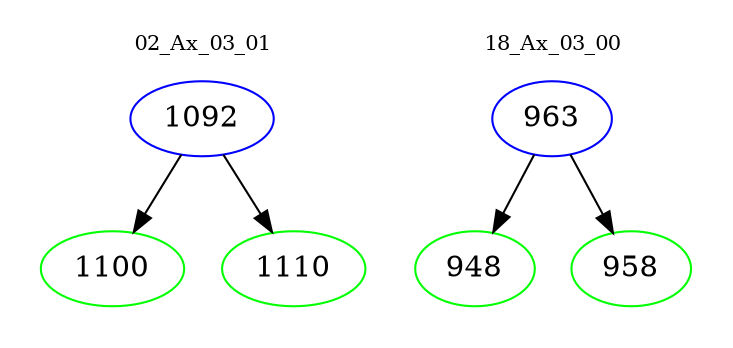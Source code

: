 digraph{
subgraph cluster_0 {
color = white
label = "02_Ax_03_01";
fontsize=10;
T0_1092 [label="1092", color="blue"]
T0_1092 -> T0_1100 [color="black"]
T0_1100 [label="1100", color="green"]
T0_1092 -> T0_1110 [color="black"]
T0_1110 [label="1110", color="green"]
}
subgraph cluster_1 {
color = white
label = "18_Ax_03_00";
fontsize=10;
T1_963 [label="963", color="blue"]
T1_963 -> T1_948 [color="black"]
T1_948 [label="948", color="green"]
T1_963 -> T1_958 [color="black"]
T1_958 [label="958", color="green"]
}
}
